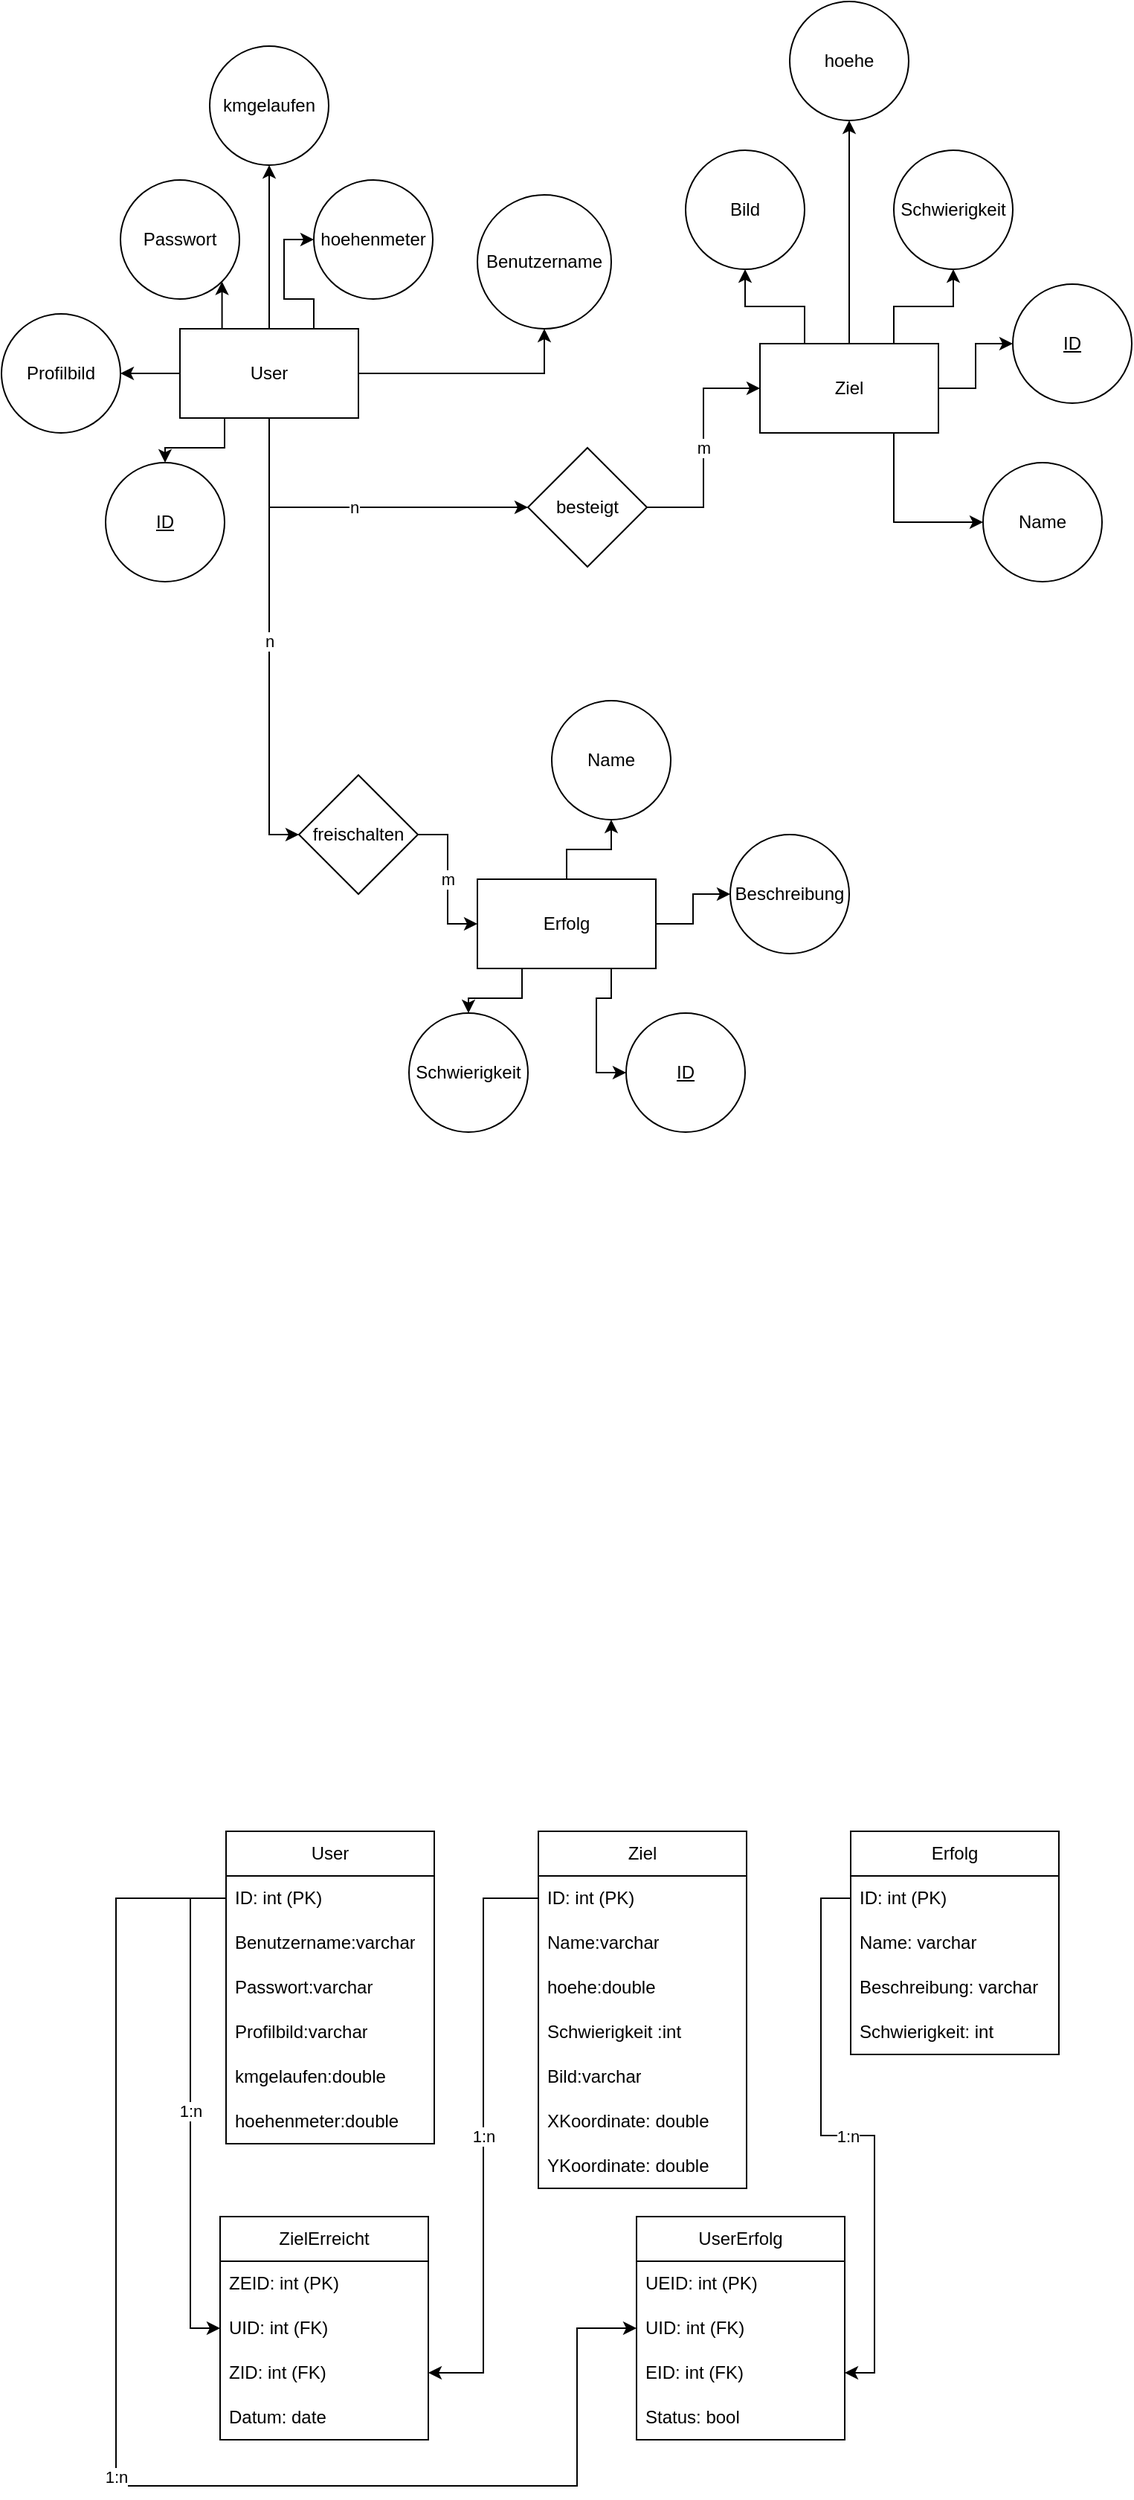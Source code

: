 <mxfile version="24.7.8">
  <diagram name="Seite-1" id="dWagyHnpkMTKQB-lUFUS">
    <mxGraphModel dx="1018" dy="759" grid="1" gridSize="10" guides="1" tooltips="1" connect="1" arrows="1" fold="1" page="1" pageScale="1" pageWidth="827" pageHeight="1169" math="0" shadow="0">
      <root>
        <mxCell id="0" />
        <mxCell id="1" parent="0" />
        <mxCell id="jQ12hnpclL38_xrM-WfS-8" style="edgeStyle=orthogonalEdgeStyle;rounded=0;orthogonalLoop=1;jettySize=auto;html=1;exitX=0.5;exitY=0;exitDx=0;exitDy=0;entryX=0.5;entryY=1;entryDx=0;entryDy=0;" parent="1" source="jQ12hnpclL38_xrM-WfS-1" target="jQ12hnpclL38_xrM-WfS-6" edge="1">
          <mxGeometry relative="1" as="geometry" />
        </mxCell>
        <mxCell id="jQ12hnpclL38_xrM-WfS-9" style="edgeStyle=orthogonalEdgeStyle;rounded=0;orthogonalLoop=1;jettySize=auto;html=1;exitX=0.75;exitY=0;exitDx=0;exitDy=0;entryX=0;entryY=0.5;entryDx=0;entryDy=0;" parent="1" source="jQ12hnpclL38_xrM-WfS-1" target="jQ12hnpclL38_xrM-WfS-7" edge="1">
          <mxGeometry relative="1" as="geometry" />
        </mxCell>
        <mxCell id="jQ12hnpclL38_xrM-WfS-10" style="edgeStyle=orthogonalEdgeStyle;rounded=0;orthogonalLoop=1;jettySize=auto;html=1;exitX=1;exitY=0.5;exitDx=0;exitDy=0;entryX=0.5;entryY=1;entryDx=0;entryDy=0;" parent="1" source="jQ12hnpclL38_xrM-WfS-1" target="jQ12hnpclL38_xrM-WfS-3" edge="1">
          <mxGeometry relative="1" as="geometry" />
        </mxCell>
        <mxCell id="jQ12hnpclL38_xrM-WfS-11" style="edgeStyle=orthogonalEdgeStyle;rounded=0;orthogonalLoop=1;jettySize=auto;html=1;exitX=0.25;exitY=0;exitDx=0;exitDy=0;entryX=1;entryY=1;entryDx=0;entryDy=0;" parent="1" source="jQ12hnpclL38_xrM-WfS-1" target="jQ12hnpclL38_xrM-WfS-4" edge="1">
          <mxGeometry relative="1" as="geometry" />
        </mxCell>
        <mxCell id="jQ12hnpclL38_xrM-WfS-12" style="edgeStyle=orthogonalEdgeStyle;rounded=0;orthogonalLoop=1;jettySize=auto;html=1;exitX=0;exitY=0.5;exitDx=0;exitDy=0;entryX=1;entryY=0.5;entryDx=0;entryDy=0;" parent="1" source="jQ12hnpclL38_xrM-WfS-1" target="jQ12hnpclL38_xrM-WfS-5" edge="1">
          <mxGeometry relative="1" as="geometry" />
        </mxCell>
        <mxCell id="jQ12hnpclL38_xrM-WfS-13" style="edgeStyle=orthogonalEdgeStyle;rounded=0;orthogonalLoop=1;jettySize=auto;html=1;exitX=0.25;exitY=1;exitDx=0;exitDy=0;entryX=0.5;entryY=0;entryDx=0;entryDy=0;" parent="1" source="jQ12hnpclL38_xrM-WfS-1" target="jQ12hnpclL38_xrM-WfS-2" edge="1">
          <mxGeometry relative="1" as="geometry" />
        </mxCell>
        <mxCell id="jQ12hnpclL38_xrM-WfS-37" value="n" style="edgeStyle=orthogonalEdgeStyle;rounded=0;orthogonalLoop=1;jettySize=auto;html=1;exitX=0.5;exitY=1;exitDx=0;exitDy=0;entryX=0;entryY=0.5;entryDx=0;entryDy=0;" parent="1" source="jQ12hnpclL38_xrM-WfS-1" target="jQ12hnpclL38_xrM-WfS-36" edge="1">
          <mxGeometry relative="1" as="geometry" />
        </mxCell>
        <mxCell id="jQ12hnpclL38_xrM-WfS-40" value="n" style="edgeStyle=orthogonalEdgeStyle;rounded=0;orthogonalLoop=1;jettySize=auto;html=1;exitX=0.5;exitY=1;exitDx=0;exitDy=0;entryX=0;entryY=0.5;entryDx=0;entryDy=0;" parent="1" source="jQ12hnpclL38_xrM-WfS-1" target="jQ12hnpclL38_xrM-WfS-39" edge="1">
          <mxGeometry relative="1" as="geometry" />
        </mxCell>
        <mxCell id="jQ12hnpclL38_xrM-WfS-1" value="User" style="rounded=0;whiteSpace=wrap;html=1;" parent="1" vertex="1">
          <mxGeometry x="140" y="320" width="120" height="60" as="geometry" />
        </mxCell>
        <mxCell id="jQ12hnpclL38_xrM-WfS-2" value="&lt;u&gt;ID&lt;/u&gt;" style="ellipse;whiteSpace=wrap;html=1;aspect=fixed;" parent="1" vertex="1">
          <mxGeometry x="90" y="410" width="80" height="80" as="geometry" />
        </mxCell>
        <mxCell id="jQ12hnpclL38_xrM-WfS-3" value="Benutzername" style="ellipse;whiteSpace=wrap;html=1;aspect=fixed;" parent="1" vertex="1">
          <mxGeometry x="340" y="230" width="90" height="90" as="geometry" />
        </mxCell>
        <mxCell id="jQ12hnpclL38_xrM-WfS-4" value="Passwort" style="ellipse;whiteSpace=wrap;html=1;aspect=fixed;" parent="1" vertex="1">
          <mxGeometry x="100" y="220" width="80" height="80" as="geometry" />
        </mxCell>
        <mxCell id="jQ12hnpclL38_xrM-WfS-5" value="Profilbild" style="ellipse;whiteSpace=wrap;html=1;aspect=fixed;" parent="1" vertex="1">
          <mxGeometry x="20" y="310" width="80" height="80" as="geometry" />
        </mxCell>
        <mxCell id="jQ12hnpclL38_xrM-WfS-6" value="kmgelaufen" style="ellipse;whiteSpace=wrap;html=1;aspect=fixed;" parent="1" vertex="1">
          <mxGeometry x="160" y="130" width="80" height="80" as="geometry" />
        </mxCell>
        <mxCell id="jQ12hnpclL38_xrM-WfS-7" value="hoehenmeter" style="ellipse;whiteSpace=wrap;html=1;aspect=fixed;" parent="1" vertex="1">
          <mxGeometry x="230" y="220" width="80" height="80" as="geometry" />
        </mxCell>
        <mxCell id="jQ12hnpclL38_xrM-WfS-20" style="edgeStyle=orthogonalEdgeStyle;rounded=0;orthogonalLoop=1;jettySize=auto;html=1;exitX=0.5;exitY=0;exitDx=0;exitDy=0;entryX=0.5;entryY=1;entryDx=0;entryDy=0;" parent="1" source="jQ12hnpclL38_xrM-WfS-14" target="jQ12hnpclL38_xrM-WfS-17" edge="1">
          <mxGeometry relative="1" as="geometry" />
        </mxCell>
        <mxCell id="jQ12hnpclL38_xrM-WfS-21" style="edgeStyle=orthogonalEdgeStyle;rounded=0;orthogonalLoop=1;jettySize=auto;html=1;exitX=0.25;exitY=0;exitDx=0;exitDy=0;entryX=0.5;entryY=1;entryDx=0;entryDy=0;" parent="1" source="jQ12hnpclL38_xrM-WfS-14" target="jQ12hnpclL38_xrM-WfS-18" edge="1">
          <mxGeometry relative="1" as="geometry" />
        </mxCell>
        <mxCell id="jQ12hnpclL38_xrM-WfS-22" style="edgeStyle=orthogonalEdgeStyle;rounded=0;orthogonalLoop=1;jettySize=auto;html=1;exitX=0.75;exitY=0;exitDx=0;exitDy=0;entryX=0.5;entryY=1;entryDx=0;entryDy=0;" parent="1" source="jQ12hnpclL38_xrM-WfS-14" target="jQ12hnpclL38_xrM-WfS-19" edge="1">
          <mxGeometry relative="1" as="geometry" />
        </mxCell>
        <mxCell id="jQ12hnpclL38_xrM-WfS-23" style="edgeStyle=orthogonalEdgeStyle;rounded=0;orthogonalLoop=1;jettySize=auto;html=1;exitX=1;exitY=0.5;exitDx=0;exitDy=0;entryX=0;entryY=0.5;entryDx=0;entryDy=0;" parent="1" source="jQ12hnpclL38_xrM-WfS-14" target="jQ12hnpclL38_xrM-WfS-15" edge="1">
          <mxGeometry relative="1" as="geometry" />
        </mxCell>
        <mxCell id="jQ12hnpclL38_xrM-WfS-24" style="edgeStyle=orthogonalEdgeStyle;rounded=0;orthogonalLoop=1;jettySize=auto;html=1;exitX=0.75;exitY=1;exitDx=0;exitDy=0;entryX=0;entryY=0.5;entryDx=0;entryDy=0;" parent="1" source="jQ12hnpclL38_xrM-WfS-14" target="jQ12hnpclL38_xrM-WfS-16" edge="1">
          <mxGeometry relative="1" as="geometry" />
        </mxCell>
        <mxCell id="jQ12hnpclL38_xrM-WfS-14" value="Ziel" style="rounded=0;whiteSpace=wrap;html=1;" parent="1" vertex="1">
          <mxGeometry x="530" y="330" width="120" height="60" as="geometry" />
        </mxCell>
        <mxCell id="jQ12hnpclL38_xrM-WfS-15" value="&lt;u&gt;ID&lt;/u&gt;" style="ellipse;whiteSpace=wrap;html=1;aspect=fixed;" parent="1" vertex="1">
          <mxGeometry x="700" y="290" width="80" height="80" as="geometry" />
        </mxCell>
        <mxCell id="jQ12hnpclL38_xrM-WfS-16" value="Name" style="ellipse;whiteSpace=wrap;html=1;aspect=fixed;" parent="1" vertex="1">
          <mxGeometry x="680" y="410" width="80" height="80" as="geometry" />
        </mxCell>
        <mxCell id="jQ12hnpclL38_xrM-WfS-17" value="hoehe" style="ellipse;whiteSpace=wrap;html=1;aspect=fixed;" parent="1" vertex="1">
          <mxGeometry x="550" y="100" width="80" height="80" as="geometry" />
        </mxCell>
        <mxCell id="jQ12hnpclL38_xrM-WfS-18" value="Bild" style="ellipse;whiteSpace=wrap;html=1;aspect=fixed;" parent="1" vertex="1">
          <mxGeometry x="480" y="200" width="80" height="80" as="geometry" />
        </mxCell>
        <mxCell id="jQ12hnpclL38_xrM-WfS-19" value="Schwierigkeit" style="ellipse;whiteSpace=wrap;html=1;aspect=fixed;" parent="1" vertex="1">
          <mxGeometry x="620" y="200" width="80" height="80" as="geometry" />
        </mxCell>
        <mxCell id="jQ12hnpclL38_xrM-WfS-30" style="edgeStyle=orthogonalEdgeStyle;rounded=0;orthogonalLoop=1;jettySize=auto;html=1;exitX=0.5;exitY=0;exitDx=0;exitDy=0;entryX=0.5;entryY=1;entryDx=0;entryDy=0;" parent="1" source="jQ12hnpclL38_xrM-WfS-25" target="jQ12hnpclL38_xrM-WfS-27" edge="1">
          <mxGeometry relative="1" as="geometry" />
        </mxCell>
        <mxCell id="jQ12hnpclL38_xrM-WfS-31" style="edgeStyle=orthogonalEdgeStyle;rounded=0;orthogonalLoop=1;jettySize=auto;html=1;exitX=1;exitY=0.5;exitDx=0;exitDy=0;entryX=0;entryY=0.5;entryDx=0;entryDy=0;" parent="1" source="jQ12hnpclL38_xrM-WfS-25" target="jQ12hnpclL38_xrM-WfS-29" edge="1">
          <mxGeometry relative="1" as="geometry" />
        </mxCell>
        <mxCell id="jQ12hnpclL38_xrM-WfS-32" style="edgeStyle=orthogonalEdgeStyle;rounded=0;orthogonalLoop=1;jettySize=auto;html=1;exitX=0.75;exitY=1;exitDx=0;exitDy=0;entryX=0;entryY=0.5;entryDx=0;entryDy=0;" parent="1" source="jQ12hnpclL38_xrM-WfS-25" target="jQ12hnpclL38_xrM-WfS-26" edge="1">
          <mxGeometry relative="1" as="geometry" />
        </mxCell>
        <mxCell id="ASEeDIsBRgtZweZYrgk4-3" style="edgeStyle=orthogonalEdgeStyle;rounded=0;orthogonalLoop=1;jettySize=auto;html=1;exitX=0.25;exitY=1;exitDx=0;exitDy=0;entryX=0.5;entryY=0;entryDx=0;entryDy=0;" parent="1" source="jQ12hnpclL38_xrM-WfS-25" target="ASEeDIsBRgtZweZYrgk4-2" edge="1">
          <mxGeometry relative="1" as="geometry" />
        </mxCell>
        <mxCell id="jQ12hnpclL38_xrM-WfS-25" value="Erfolg" style="rounded=0;whiteSpace=wrap;html=1;" parent="1" vertex="1">
          <mxGeometry x="340" y="690" width="120" height="60" as="geometry" />
        </mxCell>
        <mxCell id="jQ12hnpclL38_xrM-WfS-26" value="&lt;u&gt;ID&lt;/u&gt;" style="ellipse;whiteSpace=wrap;html=1;aspect=fixed;" parent="1" vertex="1">
          <mxGeometry x="440" y="780" width="80" height="80" as="geometry" />
        </mxCell>
        <mxCell id="jQ12hnpclL38_xrM-WfS-27" value="Name" style="ellipse;whiteSpace=wrap;html=1;aspect=fixed;" parent="1" vertex="1">
          <mxGeometry x="390" y="570" width="80" height="80" as="geometry" />
        </mxCell>
        <mxCell id="jQ12hnpclL38_xrM-WfS-29" value="Beschreibung" style="ellipse;whiteSpace=wrap;html=1;aspect=fixed;" parent="1" vertex="1">
          <mxGeometry x="510" y="660" width="80" height="80" as="geometry" />
        </mxCell>
        <mxCell id="jQ12hnpclL38_xrM-WfS-38" value="m" style="edgeStyle=orthogonalEdgeStyle;rounded=0;orthogonalLoop=1;jettySize=auto;html=1;exitX=1;exitY=0.5;exitDx=0;exitDy=0;entryX=0;entryY=0.5;entryDx=0;entryDy=0;" parent="1" source="jQ12hnpclL38_xrM-WfS-36" target="jQ12hnpclL38_xrM-WfS-14" edge="1">
          <mxGeometry relative="1" as="geometry" />
        </mxCell>
        <mxCell id="jQ12hnpclL38_xrM-WfS-36" value="besteigt" style="rhombus;whiteSpace=wrap;html=1;" parent="1" vertex="1">
          <mxGeometry x="374" y="400" width="80" height="80" as="geometry" />
        </mxCell>
        <mxCell id="jQ12hnpclL38_xrM-WfS-41" value="m" style="edgeStyle=orthogonalEdgeStyle;rounded=0;orthogonalLoop=1;jettySize=auto;html=1;exitX=1;exitY=0.5;exitDx=0;exitDy=0;entryX=0;entryY=0.5;entryDx=0;entryDy=0;" parent="1" source="jQ12hnpclL38_xrM-WfS-39" target="jQ12hnpclL38_xrM-WfS-25" edge="1">
          <mxGeometry relative="1" as="geometry" />
        </mxCell>
        <mxCell id="jQ12hnpclL38_xrM-WfS-39" value="freischalten" style="rhombus;whiteSpace=wrap;html=1;" parent="1" vertex="1">
          <mxGeometry x="220" y="620" width="80" height="80" as="geometry" />
        </mxCell>
        <mxCell id="jQ12hnpclL38_xrM-WfS-42" value="User" style="swimlane;fontStyle=0;childLayout=stackLayout;horizontal=1;startSize=30;horizontalStack=0;resizeParent=1;resizeParentMax=0;resizeLast=0;collapsible=1;marginBottom=0;whiteSpace=wrap;html=1;" parent="1" vertex="1">
          <mxGeometry x="171" y="1330" width="140" height="210" as="geometry" />
        </mxCell>
        <mxCell id="jQ12hnpclL38_xrM-WfS-43" value="ID: int (PK)" style="text;strokeColor=none;fillColor=none;align=left;verticalAlign=middle;spacingLeft=4;spacingRight=4;overflow=hidden;points=[[0,0.5],[1,0.5]];portConstraint=eastwest;rotatable=0;whiteSpace=wrap;html=1;" parent="jQ12hnpclL38_xrM-WfS-42" vertex="1">
          <mxGeometry y="30" width="140" height="30" as="geometry" />
        </mxCell>
        <mxCell id="jQ12hnpclL38_xrM-WfS-44" value="Benutzername:varchar" style="text;strokeColor=none;fillColor=none;align=left;verticalAlign=middle;spacingLeft=4;spacingRight=4;overflow=hidden;points=[[0,0.5],[1,0.5]];portConstraint=eastwest;rotatable=0;whiteSpace=wrap;html=1;" parent="jQ12hnpclL38_xrM-WfS-42" vertex="1">
          <mxGeometry y="60" width="140" height="30" as="geometry" />
        </mxCell>
        <mxCell id="jQ12hnpclL38_xrM-WfS-45" value="Passwort:varchar" style="text;strokeColor=none;fillColor=none;align=left;verticalAlign=middle;spacingLeft=4;spacingRight=4;overflow=hidden;points=[[0,0.5],[1,0.5]];portConstraint=eastwest;rotatable=0;whiteSpace=wrap;html=1;" parent="jQ12hnpclL38_xrM-WfS-42" vertex="1">
          <mxGeometry y="90" width="140" height="30" as="geometry" />
        </mxCell>
        <mxCell id="jQ12hnpclL38_xrM-WfS-46" value="Profilbild:varchar" style="text;strokeColor=none;fillColor=none;align=left;verticalAlign=middle;spacingLeft=4;spacingRight=4;overflow=hidden;points=[[0,0.5],[1,0.5]];portConstraint=eastwest;rotatable=0;whiteSpace=wrap;html=1;" parent="jQ12hnpclL38_xrM-WfS-42" vertex="1">
          <mxGeometry y="120" width="140" height="30" as="geometry" />
        </mxCell>
        <mxCell id="jQ12hnpclL38_xrM-WfS-47" value="kmgelaufen:double" style="text;strokeColor=none;fillColor=none;align=left;verticalAlign=middle;spacingLeft=4;spacingRight=4;overflow=hidden;points=[[0,0.5],[1,0.5]];portConstraint=eastwest;rotatable=0;whiteSpace=wrap;html=1;" parent="jQ12hnpclL38_xrM-WfS-42" vertex="1">
          <mxGeometry y="150" width="140" height="30" as="geometry" />
        </mxCell>
        <mxCell id="jQ12hnpclL38_xrM-WfS-48" value="hoehenmeter:double" style="text;strokeColor=none;fillColor=none;align=left;verticalAlign=middle;spacingLeft=4;spacingRight=4;overflow=hidden;points=[[0,0.5],[1,0.5]];portConstraint=eastwest;rotatable=0;whiteSpace=wrap;html=1;" parent="jQ12hnpclL38_xrM-WfS-42" vertex="1">
          <mxGeometry y="180" width="140" height="30" as="geometry" />
        </mxCell>
        <mxCell id="jQ12hnpclL38_xrM-WfS-49" value="Ziel" style="swimlane;fontStyle=0;childLayout=stackLayout;horizontal=1;startSize=30;horizontalStack=0;resizeParent=1;resizeParentMax=0;resizeLast=0;collapsible=1;marginBottom=0;whiteSpace=wrap;html=1;" parent="1" vertex="1">
          <mxGeometry x="381" y="1330" width="140" height="240" as="geometry" />
        </mxCell>
        <mxCell id="jQ12hnpclL38_xrM-WfS-50" value="ID: int (PK)" style="text;strokeColor=none;fillColor=none;align=left;verticalAlign=middle;spacingLeft=4;spacingRight=4;overflow=hidden;points=[[0,0.5],[1,0.5]];portConstraint=eastwest;rotatable=0;whiteSpace=wrap;html=1;" parent="jQ12hnpclL38_xrM-WfS-49" vertex="1">
          <mxGeometry y="30" width="140" height="30" as="geometry" />
        </mxCell>
        <mxCell id="jQ12hnpclL38_xrM-WfS-51" value="Name:varchar" style="text;strokeColor=none;fillColor=none;align=left;verticalAlign=middle;spacingLeft=4;spacingRight=4;overflow=hidden;points=[[0,0.5],[1,0.5]];portConstraint=eastwest;rotatable=0;whiteSpace=wrap;html=1;" parent="jQ12hnpclL38_xrM-WfS-49" vertex="1">
          <mxGeometry y="60" width="140" height="30" as="geometry" />
        </mxCell>
        <mxCell id="jQ12hnpclL38_xrM-WfS-52" value="hoehe:double" style="text;strokeColor=none;fillColor=none;align=left;verticalAlign=middle;spacingLeft=4;spacingRight=4;overflow=hidden;points=[[0,0.5],[1,0.5]];portConstraint=eastwest;rotatable=0;whiteSpace=wrap;html=1;" parent="jQ12hnpclL38_xrM-WfS-49" vertex="1">
          <mxGeometry y="90" width="140" height="30" as="geometry" />
        </mxCell>
        <mxCell id="jQ12hnpclL38_xrM-WfS-53" value="Schwierigkeit :int" style="text;strokeColor=none;fillColor=none;align=left;verticalAlign=middle;spacingLeft=4;spacingRight=4;overflow=hidden;points=[[0,0.5],[1,0.5]];portConstraint=eastwest;rotatable=0;whiteSpace=wrap;html=1;" parent="jQ12hnpclL38_xrM-WfS-49" vertex="1">
          <mxGeometry y="120" width="140" height="30" as="geometry" />
        </mxCell>
        <mxCell id="jQ12hnpclL38_xrM-WfS-54" value="Bild:varchar" style="text;strokeColor=none;fillColor=none;align=left;verticalAlign=middle;spacingLeft=4;spacingRight=4;overflow=hidden;points=[[0,0.5],[1,0.5]];portConstraint=eastwest;rotatable=0;whiteSpace=wrap;html=1;" parent="jQ12hnpclL38_xrM-WfS-49" vertex="1">
          <mxGeometry y="150" width="140" height="30" as="geometry" />
        </mxCell>
        <mxCell id="vbApevpbkJH63MPRllxl-1" value="XKoordinate: double" style="text;strokeColor=none;fillColor=none;align=left;verticalAlign=middle;spacingLeft=4;spacingRight=4;overflow=hidden;points=[[0,0.5],[1,0.5]];portConstraint=eastwest;rotatable=0;whiteSpace=wrap;html=1;" vertex="1" parent="jQ12hnpclL38_xrM-WfS-49">
          <mxGeometry y="180" width="140" height="30" as="geometry" />
        </mxCell>
        <mxCell id="vbApevpbkJH63MPRllxl-2" value="YKoordinate: double" style="text;strokeColor=none;fillColor=none;align=left;verticalAlign=middle;spacingLeft=4;spacingRight=4;overflow=hidden;points=[[0,0.5],[1,0.5]];portConstraint=eastwest;rotatable=0;whiteSpace=wrap;html=1;" vertex="1" parent="jQ12hnpclL38_xrM-WfS-49">
          <mxGeometry y="210" width="140" height="30" as="geometry" />
        </mxCell>
        <mxCell id="jQ12hnpclL38_xrM-WfS-55" value="Erfolg" style="swimlane;fontStyle=0;childLayout=stackLayout;horizontal=1;startSize=30;horizontalStack=0;resizeParent=1;resizeParentMax=0;resizeLast=0;collapsible=1;marginBottom=0;whiteSpace=wrap;html=1;" parent="1" vertex="1">
          <mxGeometry x="591" y="1330" width="140" height="150" as="geometry" />
        </mxCell>
        <mxCell id="jQ12hnpclL38_xrM-WfS-56" value="ID: int (PK)" style="text;strokeColor=none;fillColor=none;align=left;verticalAlign=middle;spacingLeft=4;spacingRight=4;overflow=hidden;points=[[0,0.5],[1,0.5]];portConstraint=eastwest;rotatable=0;whiteSpace=wrap;html=1;" parent="jQ12hnpclL38_xrM-WfS-55" vertex="1">
          <mxGeometry y="30" width="140" height="30" as="geometry" />
        </mxCell>
        <mxCell id="jQ12hnpclL38_xrM-WfS-57" value="Name: varchar" style="text;strokeColor=none;fillColor=none;align=left;verticalAlign=middle;spacingLeft=4;spacingRight=4;overflow=hidden;points=[[0,0.5],[1,0.5]];portConstraint=eastwest;rotatable=0;whiteSpace=wrap;html=1;" parent="jQ12hnpclL38_xrM-WfS-55" vertex="1">
          <mxGeometry y="60" width="140" height="30" as="geometry" />
        </mxCell>
        <mxCell id="jQ12hnpclL38_xrM-WfS-58" value="Beschreibung: varchar" style="text;strokeColor=none;fillColor=none;align=left;verticalAlign=middle;spacingLeft=4;spacingRight=4;overflow=hidden;points=[[0,0.5],[1,0.5]];portConstraint=eastwest;rotatable=0;whiteSpace=wrap;html=1;" parent="jQ12hnpclL38_xrM-WfS-55" vertex="1">
          <mxGeometry y="90" width="140" height="30" as="geometry" />
        </mxCell>
        <mxCell id="ASEeDIsBRgtZweZYrgk4-1" value="Schwierigkeit: int" style="text;strokeColor=none;fillColor=none;align=left;verticalAlign=middle;spacingLeft=4;spacingRight=4;overflow=hidden;points=[[0,0.5],[1,0.5]];portConstraint=eastwest;rotatable=0;whiteSpace=wrap;html=1;" parent="jQ12hnpclL38_xrM-WfS-55" vertex="1">
          <mxGeometry y="120" width="140" height="30" as="geometry" />
        </mxCell>
        <mxCell id="jQ12hnpclL38_xrM-WfS-60" value="ZielErreicht" style="swimlane;fontStyle=0;childLayout=stackLayout;horizontal=1;startSize=30;horizontalStack=0;resizeParent=1;resizeParentMax=0;resizeLast=0;collapsible=1;marginBottom=0;whiteSpace=wrap;html=1;" parent="1" vertex="1">
          <mxGeometry x="167" y="1589" width="140" height="150" as="geometry" />
        </mxCell>
        <mxCell id="jQ12hnpclL38_xrM-WfS-61" value="ZEID: int (PK)" style="text;strokeColor=none;fillColor=none;align=left;verticalAlign=middle;spacingLeft=4;spacingRight=4;overflow=hidden;points=[[0,0.5],[1,0.5]];portConstraint=eastwest;rotatable=0;whiteSpace=wrap;html=1;" parent="jQ12hnpclL38_xrM-WfS-60" vertex="1">
          <mxGeometry y="30" width="140" height="30" as="geometry" />
        </mxCell>
        <mxCell id="jQ12hnpclL38_xrM-WfS-62" value="UID: int (FK)" style="text;strokeColor=none;fillColor=none;align=left;verticalAlign=middle;spacingLeft=4;spacingRight=4;overflow=hidden;points=[[0,0.5],[1,0.5]];portConstraint=eastwest;rotatable=0;whiteSpace=wrap;html=1;" parent="jQ12hnpclL38_xrM-WfS-60" vertex="1">
          <mxGeometry y="60" width="140" height="30" as="geometry" />
        </mxCell>
        <mxCell id="jQ12hnpclL38_xrM-WfS-63" value="ZID: int (FK)" style="text;strokeColor=none;fillColor=none;align=left;verticalAlign=middle;spacingLeft=4;spacingRight=4;overflow=hidden;points=[[0,0.5],[1,0.5]];portConstraint=eastwest;rotatable=0;whiteSpace=wrap;html=1;" parent="jQ12hnpclL38_xrM-WfS-60" vertex="1">
          <mxGeometry y="90" width="140" height="30" as="geometry" />
        </mxCell>
        <mxCell id="jQ12hnpclL38_xrM-WfS-64" value="Datum: date" style="text;strokeColor=none;fillColor=none;align=left;verticalAlign=middle;spacingLeft=4;spacingRight=4;overflow=hidden;points=[[0,0.5],[1,0.5]];portConstraint=eastwest;rotatable=0;whiteSpace=wrap;html=1;" parent="jQ12hnpclL38_xrM-WfS-60" vertex="1">
          <mxGeometry y="120" width="140" height="30" as="geometry" />
        </mxCell>
        <mxCell id="jQ12hnpclL38_xrM-WfS-65" value="1:n" style="edgeStyle=orthogonalEdgeStyle;rounded=0;orthogonalLoop=1;jettySize=auto;html=1;exitX=0;exitY=0.5;exitDx=0;exitDy=0;entryX=0;entryY=0.5;entryDx=0;entryDy=0;" parent="1" source="jQ12hnpclL38_xrM-WfS-43" target="jQ12hnpclL38_xrM-WfS-62" edge="1">
          <mxGeometry relative="1" as="geometry" />
        </mxCell>
        <mxCell id="jQ12hnpclL38_xrM-WfS-66" value="1:n" style="edgeStyle=orthogonalEdgeStyle;rounded=0;orthogonalLoop=1;jettySize=auto;html=1;exitX=0;exitY=0.5;exitDx=0;exitDy=0;entryX=1;entryY=0.5;entryDx=0;entryDy=0;" parent="1" source="jQ12hnpclL38_xrM-WfS-50" target="jQ12hnpclL38_xrM-WfS-63" edge="1">
          <mxGeometry relative="1" as="geometry" />
        </mxCell>
        <mxCell id="jQ12hnpclL38_xrM-WfS-67" value="UserErfolg" style="swimlane;fontStyle=0;childLayout=stackLayout;horizontal=1;startSize=30;horizontalStack=0;resizeParent=1;resizeParentMax=0;resizeLast=0;collapsible=1;marginBottom=0;whiteSpace=wrap;html=1;" parent="1" vertex="1">
          <mxGeometry x="447" y="1589" width="140" height="150" as="geometry" />
        </mxCell>
        <mxCell id="jQ12hnpclL38_xrM-WfS-68" value="UEID: int (PK)" style="text;strokeColor=none;fillColor=none;align=left;verticalAlign=middle;spacingLeft=4;spacingRight=4;overflow=hidden;points=[[0,0.5],[1,0.5]];portConstraint=eastwest;rotatable=0;whiteSpace=wrap;html=1;" parent="jQ12hnpclL38_xrM-WfS-67" vertex="1">
          <mxGeometry y="30" width="140" height="30" as="geometry" />
        </mxCell>
        <mxCell id="jQ12hnpclL38_xrM-WfS-69" value="UID: int (FK)" style="text;strokeColor=none;fillColor=none;align=left;verticalAlign=middle;spacingLeft=4;spacingRight=4;overflow=hidden;points=[[0,0.5],[1,0.5]];portConstraint=eastwest;rotatable=0;whiteSpace=wrap;html=1;" parent="jQ12hnpclL38_xrM-WfS-67" vertex="1">
          <mxGeometry y="60" width="140" height="30" as="geometry" />
        </mxCell>
        <mxCell id="jQ12hnpclL38_xrM-WfS-70" value="EID: int (FK)" style="text;strokeColor=none;fillColor=none;align=left;verticalAlign=middle;spacingLeft=4;spacingRight=4;overflow=hidden;points=[[0,0.5],[1,0.5]];portConstraint=eastwest;rotatable=0;whiteSpace=wrap;html=1;" parent="jQ12hnpclL38_xrM-WfS-67" vertex="1">
          <mxGeometry y="90" width="140" height="30" as="geometry" />
        </mxCell>
        <mxCell id="jQ12hnpclL38_xrM-WfS-71" value="Status: bool" style="text;strokeColor=none;fillColor=none;align=left;verticalAlign=middle;spacingLeft=4;spacingRight=4;overflow=hidden;points=[[0,0.5],[1,0.5]];portConstraint=eastwest;rotatable=0;whiteSpace=wrap;html=1;" parent="jQ12hnpclL38_xrM-WfS-67" vertex="1">
          <mxGeometry y="120" width="140" height="30" as="geometry" />
        </mxCell>
        <mxCell id="jQ12hnpclL38_xrM-WfS-72" value="1:n" style="edgeStyle=orthogonalEdgeStyle;rounded=0;orthogonalLoop=1;jettySize=auto;html=1;exitX=0;exitY=0.5;exitDx=0;exitDy=0;entryX=1;entryY=0.5;entryDx=0;entryDy=0;" parent="1" source="jQ12hnpclL38_xrM-WfS-56" target="jQ12hnpclL38_xrM-WfS-70" edge="1">
          <mxGeometry relative="1" as="geometry" />
        </mxCell>
        <mxCell id="jQ12hnpclL38_xrM-WfS-73" value="1:n" style="edgeStyle=orthogonalEdgeStyle;rounded=0;orthogonalLoop=1;jettySize=auto;html=1;exitX=0;exitY=0.5;exitDx=0;exitDy=0;entryX=0;entryY=0.5;entryDx=0;entryDy=0;" parent="1" source="jQ12hnpclL38_xrM-WfS-43" target="jQ12hnpclL38_xrM-WfS-69" edge="1">
          <mxGeometry relative="1" as="geometry">
            <Array as="points">
              <mxPoint x="97" y="1375" />
              <mxPoint x="97" y="1770" />
              <mxPoint x="407" y="1770" />
              <mxPoint x="407" y="1664" />
            </Array>
          </mxGeometry>
        </mxCell>
        <mxCell id="ASEeDIsBRgtZweZYrgk4-2" value="Schwierigkeit" style="ellipse;whiteSpace=wrap;html=1;aspect=fixed;" parent="1" vertex="1">
          <mxGeometry x="294" y="780" width="80" height="80" as="geometry" />
        </mxCell>
      </root>
    </mxGraphModel>
  </diagram>
</mxfile>
